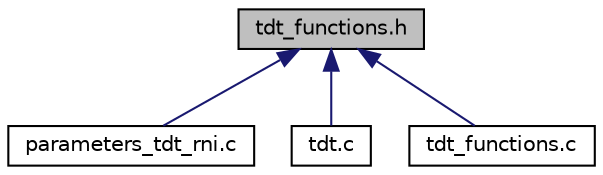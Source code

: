 digraph "tdt_functions.h"
{
 // LATEX_PDF_SIZE
  edge [fontname="Helvetica",fontsize="10",labelfontname="Helvetica",labelfontsize="10"];
  node [fontname="Helvetica",fontsize="10",shape=record];
  Node1 [label="tdt_functions.h",height=0.2,width=0.4,color="black", fillcolor="grey75", style="filled", fontcolor="black",tooltip="Definición de funciones para el análisis y procesamiento de señales IQ para parámetros clave."];
  Node1 -> Node2 [dir="back",color="midnightblue",fontsize="10",style="solid",fontname="Helvetica"];
  Node2 [label="parameters_tdt_rni.c",height=0.2,width=0.4,color="black", fillcolor="white", style="filled",URL="$parameters__tdt__rni_8c.html",tooltip="Función para analizar señales RNI y generar un archivo JSON con resultados."];
  Node1 -> Node3 [dir="back",color="midnightblue",fontsize="10",style="solid",fontname="Helvetica"];
  Node3 [label="tdt.c",height=0.2,width=0.4,color="black", fillcolor="white", style="filled",URL="$tdt_8c.html",tooltip="Análisis de señales TDT y generación de parámetros clave."];
  Node1 -> Node4 [dir="back",color="midnightblue",fontsize="10",style="solid",fontname="Helvetica"];
  Node4 [label="tdt_functions.c",height=0.2,width=0.4,color="black", fillcolor="white", style="filled",URL="$tdt__functions_8c.html",tooltip="Análisis y procesamiento de señales IQ para parámetros clave."];
}
